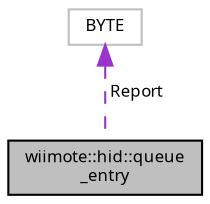 digraph "wiimote::hid::queue_entry"
{
  bgcolor="transparent";
  edge [fontname="FreeSans.ttf",fontsize="8",labelfontname="FreeSans.ttf",labelfontsize="8"];
  node [fontname="FreeSans.ttf",fontsize="8",shape=record];
  Node1 [label="wiimote::hid::queue\l_entry",height=0.2,width=0.4,color="black", fillcolor="grey75", style="filled" fontcolor="black"];
  Node2 -> Node1 [dir="back",color="darkorchid3",fontsize="8",style="dashed",label=" Report" ,fontname="FreeSans.ttf"];
  Node2 [label="BYTE",height=0.2,width=0.4,color="grey75"];
}
